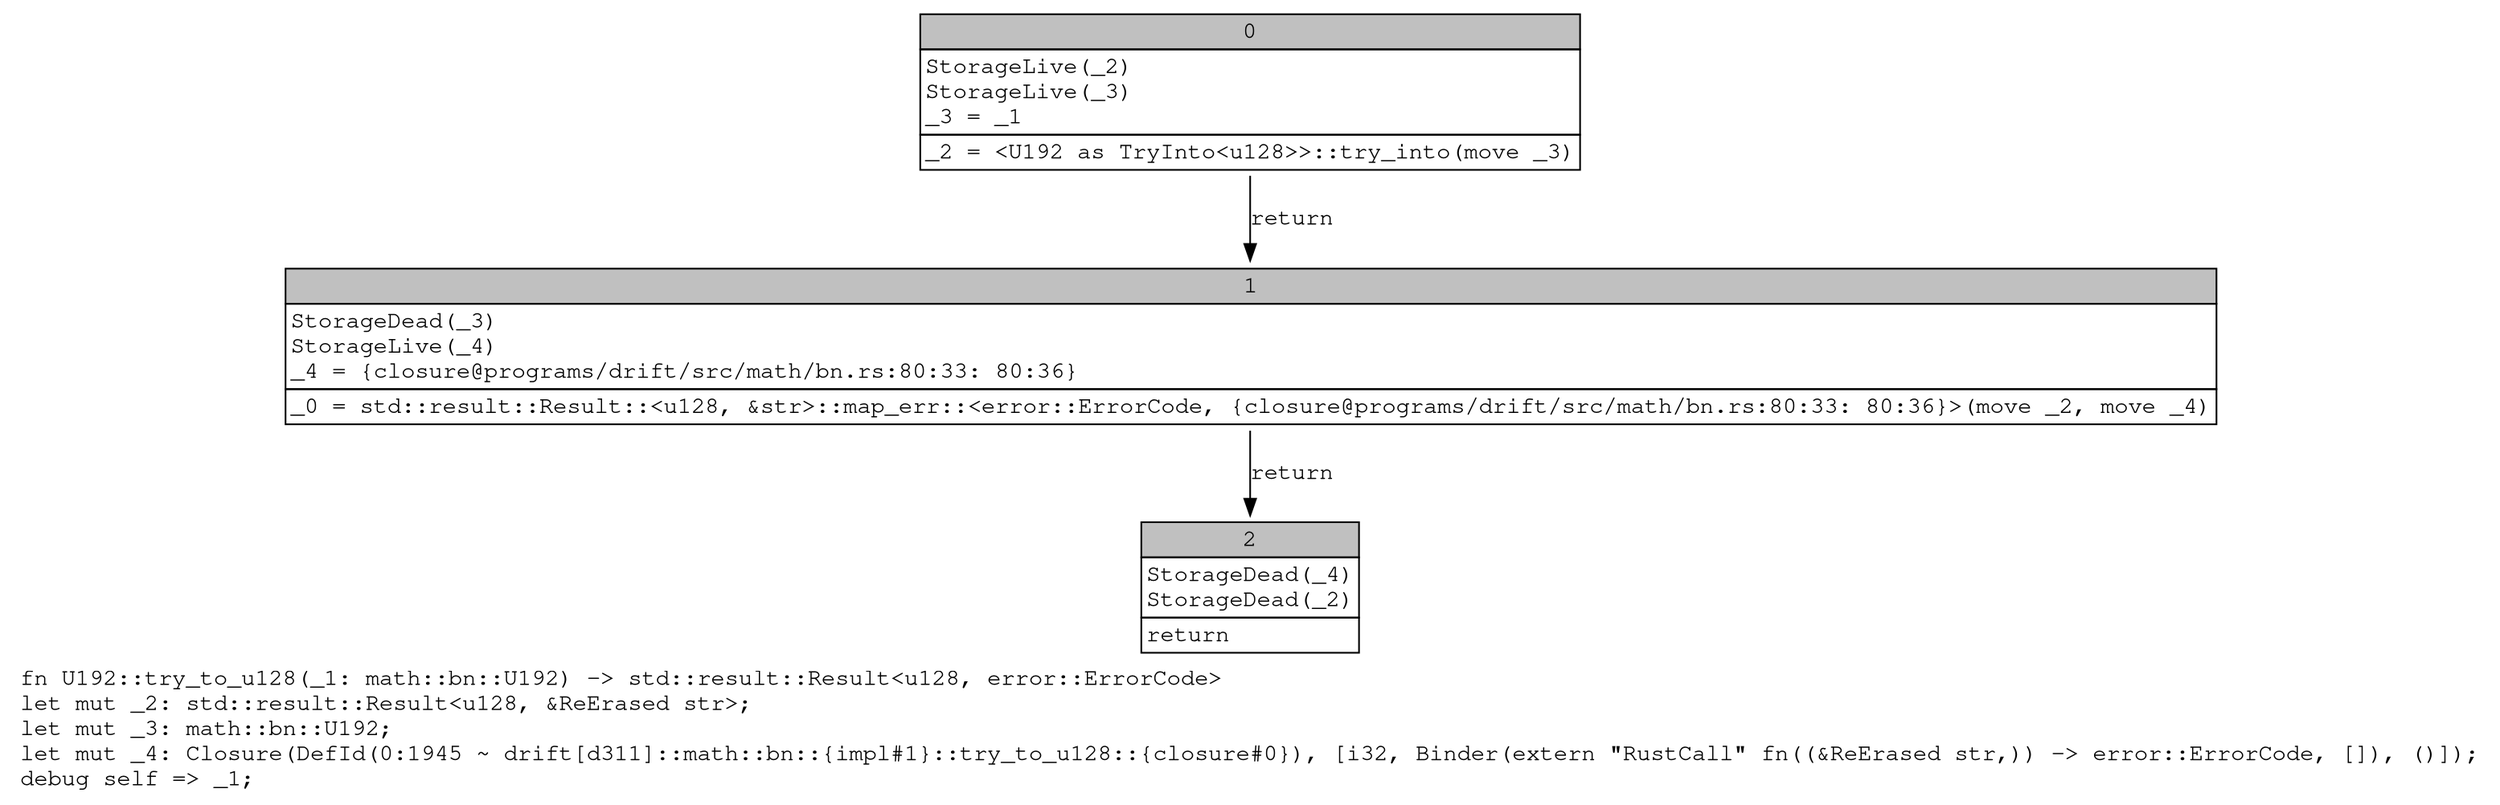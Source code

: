 digraph Mir_0_1944 {
    graph [fontname="Courier, monospace"];
    node [fontname="Courier, monospace"];
    edge [fontname="Courier, monospace"];
    label=<fn U192::try_to_u128(_1: math::bn::U192) -&gt; std::result::Result&lt;u128, error::ErrorCode&gt;<br align="left"/>let mut _2: std::result::Result&lt;u128, &amp;ReErased str&gt;;<br align="left"/>let mut _3: math::bn::U192;<br align="left"/>let mut _4: Closure(DefId(0:1945 ~ drift[d311]::math::bn::{impl#1}::try_to_u128::{closure#0}), [i32, Binder(extern &quot;RustCall&quot; fn((&amp;ReErased str,)) -&gt; error::ErrorCode, []), ()]);<br align="left"/>debug self =&gt; _1;<br align="left"/>>;
    bb0__0_1944 [shape="none", label=<<table border="0" cellborder="1" cellspacing="0"><tr><td bgcolor="gray" align="center" colspan="1">0</td></tr><tr><td align="left" balign="left">StorageLive(_2)<br/>StorageLive(_3)<br/>_3 = _1<br/></td></tr><tr><td align="left">_2 = &lt;U192 as TryInto&lt;u128&gt;&gt;::try_into(move _3)</td></tr></table>>];
    bb1__0_1944 [shape="none", label=<<table border="0" cellborder="1" cellspacing="0"><tr><td bgcolor="gray" align="center" colspan="1">1</td></tr><tr><td align="left" balign="left">StorageDead(_3)<br/>StorageLive(_4)<br/>_4 = {closure@programs/drift/src/math/bn.rs:80:33: 80:36}<br/></td></tr><tr><td align="left">_0 = std::result::Result::&lt;u128, &amp;str&gt;::map_err::&lt;error::ErrorCode, {closure@programs/drift/src/math/bn.rs:80:33: 80:36}&gt;(move _2, move _4)</td></tr></table>>];
    bb2__0_1944 [shape="none", label=<<table border="0" cellborder="1" cellspacing="0"><tr><td bgcolor="gray" align="center" colspan="1">2</td></tr><tr><td align="left" balign="left">StorageDead(_4)<br/>StorageDead(_2)<br/></td></tr><tr><td align="left">return</td></tr></table>>];
    bb0__0_1944 -> bb1__0_1944 [label="return"];
    bb1__0_1944 -> bb2__0_1944 [label="return"];
}
